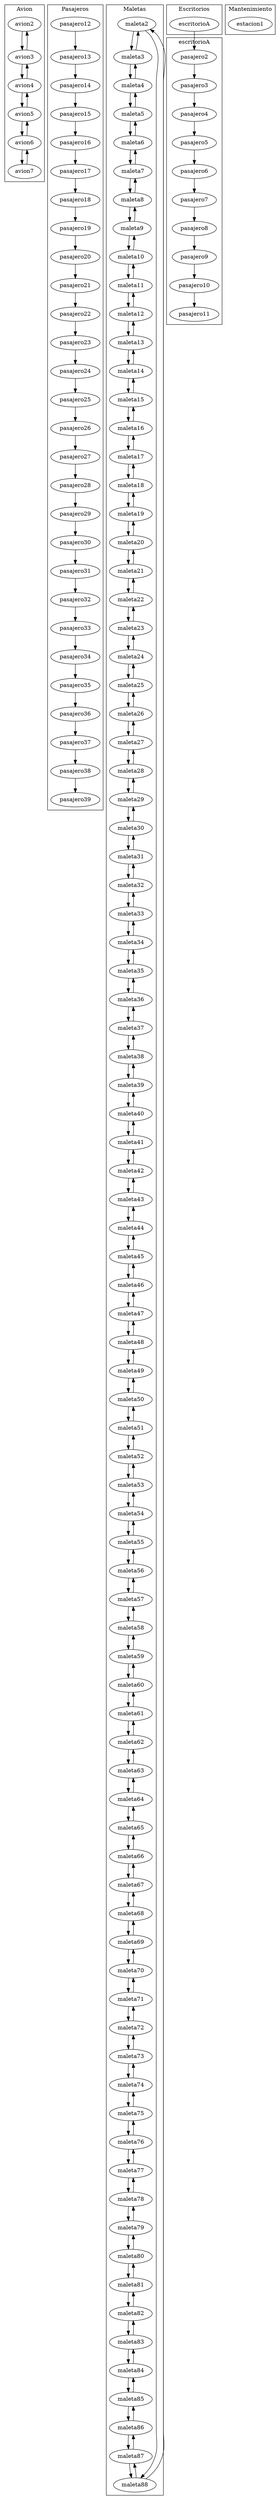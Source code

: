 digraph G { dpi=80;  subgraph clusterAviones{label = Avion; avion2->avion3; avion3->avion2; avion3->avion4; avion4->avion3; avion4->avion5; avion5->avion4; avion5->avion6; avion6->avion5; avion6->avion7; avion7->avion6; avion7;} subgraph clusterPasajero{label=Pasajeros; pasajero12->pasajero13; pasajero13->pasajero14; pasajero14->pasajero15; pasajero15->pasajero16; pasajero16->pasajero17; pasajero17->pasajero18; pasajero18->pasajero19; pasajero19->pasajero20; pasajero20->pasajero21; pasajero21->pasajero22; pasajero22->pasajero23; pasajero23->pasajero24; pasajero24->pasajero25; pasajero25->pasajero26; pasajero26->pasajero27; pasajero27->pasajero28; pasajero28->pasajero29; pasajero29->pasajero30; pasajero30->pasajero31; pasajero31->pasajero32; pasajero32->pasajero33; pasajero33->pasajero34; pasajero34->pasajero35; pasajero35->pasajero36; pasajero36->pasajero37; pasajero37->pasajero38; pasajero38->pasajero39; pasajero39;} subgraph clusterMaleta{ label=Maletas maleta2->maleta3; maleta3->maleta2; maleta3->maleta4; maleta4->maleta3; maleta4->maleta5; maleta5->maleta4; maleta5->maleta6; maleta6->maleta5; maleta6->maleta7; maleta7->maleta6; maleta7->maleta8; maleta8->maleta7; maleta8->maleta9; maleta9->maleta8; maleta9->maleta10; maleta10->maleta9; maleta10->maleta11; maleta11->maleta10; maleta11->maleta12; maleta12->maleta11; maleta12->maleta13; maleta13->maleta12; maleta13->maleta14; maleta14->maleta13; maleta14->maleta15; maleta15->maleta14; maleta15->maleta16; maleta16->maleta15; maleta16->maleta17; maleta17->maleta16; maleta17->maleta18; maleta18->maleta17; maleta18->maleta19; maleta19->maleta18; maleta19->maleta20; maleta20->maleta19; maleta20->maleta21; maleta21->maleta20; maleta21->maleta22; maleta22->maleta21; maleta22->maleta23; maleta23->maleta22; maleta23->maleta24; maleta24->maleta23; maleta24->maleta25; maleta25->maleta24; maleta25->maleta26; maleta26->maleta25; maleta26->maleta27; maleta27->maleta26; maleta27->maleta28; maleta28->maleta27; maleta28->maleta29; maleta29->maleta28; maleta29->maleta30; maleta30->maleta29; maleta30->maleta31; maleta31->maleta30; maleta31->maleta32; maleta32->maleta31; maleta32->maleta33; maleta33->maleta32; maleta33->maleta34; maleta34->maleta33; maleta34->maleta35; maleta35->maleta34; maleta35->maleta36; maleta36->maleta35; maleta36->maleta37; maleta37->maleta36; maleta37->maleta38; maleta38->maleta37; maleta38->maleta39; maleta39->maleta38; maleta39->maleta40; maleta40->maleta39; maleta40->maleta41; maleta41->maleta40; maleta41->maleta42; maleta42->maleta41; maleta42->maleta43; maleta43->maleta42; maleta43->maleta44; maleta44->maleta43; maleta44->maleta45; maleta45->maleta44; maleta45->maleta46; maleta46->maleta45; maleta46->maleta47; maleta47->maleta46; maleta47->maleta48; maleta48->maleta47; maleta48->maleta49; maleta49->maleta48; maleta49->maleta50; maleta50->maleta49; maleta50->maleta51; maleta51->maleta50; maleta51->maleta52; maleta52->maleta51; maleta52->maleta53; maleta53->maleta52; maleta53->maleta54; maleta54->maleta53; maleta54->maleta55; maleta55->maleta54; maleta55->maleta56; maleta56->maleta55; maleta56->maleta57; maleta57->maleta56; maleta57->maleta58; maleta58->maleta57; maleta58->maleta59; maleta59->maleta58; maleta59->maleta60; maleta60->maleta59; maleta60->maleta61; maleta61->maleta60; maleta61->maleta62; maleta62->maleta61; maleta62->maleta63; maleta63->maleta62; maleta63->maleta64; maleta64->maleta63; maleta64->maleta65; maleta65->maleta64; maleta65->maleta66; maleta66->maleta65; maleta66->maleta67; maleta67->maleta66; maleta67->maleta68; maleta68->maleta67; maleta68->maleta69; maleta69->maleta68; maleta69->maleta70; maleta70->maleta69; maleta70->maleta71; maleta71->maleta70; maleta71->maleta72; maleta72->maleta71; maleta72->maleta73; maleta73->maleta72; maleta73->maleta74; maleta74->maleta73; maleta74->maleta75; maleta75->maleta74; maleta75->maleta76; maleta76->maleta75; maleta76->maleta77; maleta77->maleta76; maleta77->maleta78; maleta78->maleta77; maleta78->maleta79; maleta79->maleta78; maleta79->maleta80; maleta80->maleta79; maleta80->maleta81; maleta81->maleta80; maleta81->maleta82; maleta82->maleta81; maleta82->maleta83; maleta83->maleta82; maleta83->maleta84; maleta84->maleta83; maleta84->maleta85; maleta85->maleta84; maleta85->maleta86; maleta86->maleta85; maleta86->maleta87; maleta87->maleta86; maleta87->maleta88; maleta88->maleta87; maleta88->maleta2; maleta2->maleta88;} subgraph clusterEscritorio{label=Escritorios; escritorioA;}  subgraph clusterColaescritorioA{label=escritorioA; escritorioA->pasajero2; pasajero2->pasajero3; pasajero3->pasajero4; pasajero4->pasajero5; pasajero5->pasajero6; pasajero6->pasajero7; pasajero7->pasajero8; pasajero8->pasajero9; pasajero9->pasajero10; pasajero10->pasajero11; pasajero11;} subgraph clusterEstaciones{ label=Mantenimiento estacion1;} subgraph clusterCola{ label= ColaAviones}}
